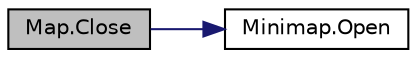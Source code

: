 digraph "Map.Close"
{
  edge [fontname="Helvetica",fontsize="10",labelfontname="Helvetica",labelfontsize="10"];
  node [fontname="Helvetica",fontsize="10",shape=record];
  rankdir="LR";
  Node2 [label="Map.Close",height=0.2,width=0.4,color="black", fillcolor="grey75", style="filled", fontcolor="black"];
  Node2 -> Node3 [color="midnightblue",fontsize="10",style="solid",fontname="Helvetica"];
  Node3 [label="Minimap.Open",height=0.2,width=0.4,color="black", fillcolor="white", style="filled",URL="$class_minimap.html#a1fa7151f207d9f308d6dbc6cda271ad1",tooltip="Opens the global map. "];
}
